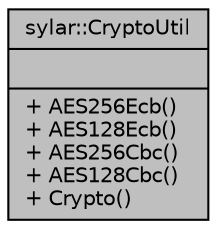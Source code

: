 digraph "sylar::CryptoUtil"
{
 // LATEX_PDF_SIZE
  edge [fontname="Helvetica",fontsize="10",labelfontname="Helvetica",labelfontsize="10"];
  node [fontname="Helvetica",fontsize="10",shape=record];
  Node1 [label="{sylar::CryptoUtil\n||+ AES256Ecb()\l+ AES128Ecb()\l+ AES256Cbc()\l+ AES128Cbc()\l+ Crypto()\l}",height=0.2,width=0.4,color="black", fillcolor="grey75", style="filled", fontcolor="black",tooltip=" "];
}
